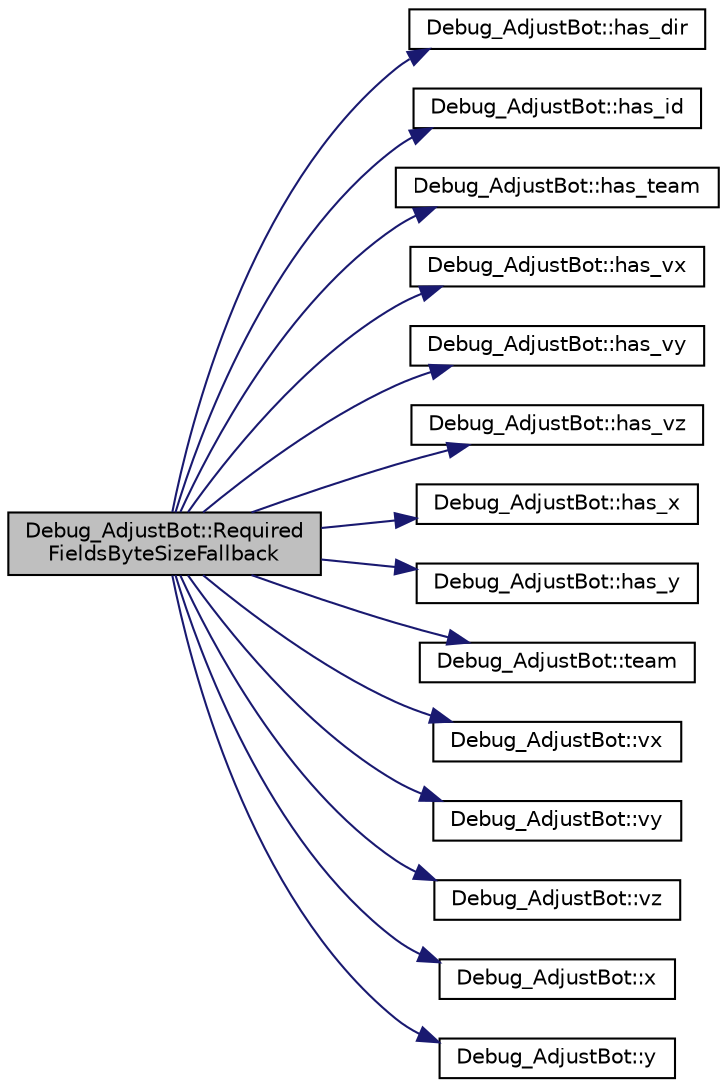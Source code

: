 digraph "Debug_AdjustBot::RequiredFieldsByteSizeFallback"
{
 // INTERACTIVE_SVG=YES
  edge [fontname="Helvetica",fontsize="10",labelfontname="Helvetica",labelfontsize="10"];
  node [fontname="Helvetica",fontsize="10",shape=record];
  rankdir="LR";
  Node1 [label="Debug_AdjustBot::Required\lFieldsByteSizeFallback",height=0.2,width=0.4,color="black", fillcolor="grey75", style="filled", fontcolor="black"];
  Node1 -> Node2 [color="midnightblue",fontsize="10",style="solid",fontname="Helvetica"];
  Node2 [label="Debug_AdjustBot::has_dir",height=0.2,width=0.4,color="black", fillcolor="white", style="filled",URL="$de/dd5/class_debug___adjust_bot.html#a56588fbc4d57aa4d812e4241efd72501"];
  Node1 -> Node3 [color="midnightblue",fontsize="10",style="solid",fontname="Helvetica"];
  Node3 [label="Debug_AdjustBot::has_id",height=0.2,width=0.4,color="black", fillcolor="white", style="filled",URL="$de/dd5/class_debug___adjust_bot.html#a82f4a15ed5bd6f562525470e24b0cf14"];
  Node1 -> Node4 [color="midnightblue",fontsize="10",style="solid",fontname="Helvetica"];
  Node4 [label="Debug_AdjustBot::has_team",height=0.2,width=0.4,color="black", fillcolor="white", style="filled",URL="$de/dd5/class_debug___adjust_bot.html#a583b7c7b4cad131013ba0574df427c85"];
  Node1 -> Node5 [color="midnightblue",fontsize="10",style="solid",fontname="Helvetica"];
  Node5 [label="Debug_AdjustBot::has_vx",height=0.2,width=0.4,color="black", fillcolor="white", style="filled",URL="$de/dd5/class_debug___adjust_bot.html#ac8f9cb3988c2fdd695962d9312cf63fc"];
  Node1 -> Node6 [color="midnightblue",fontsize="10",style="solid",fontname="Helvetica"];
  Node6 [label="Debug_AdjustBot::has_vy",height=0.2,width=0.4,color="black", fillcolor="white", style="filled",URL="$de/dd5/class_debug___adjust_bot.html#a8852b82a9cfe4f36ab08f325a7626e7f"];
  Node1 -> Node7 [color="midnightblue",fontsize="10",style="solid",fontname="Helvetica"];
  Node7 [label="Debug_AdjustBot::has_vz",height=0.2,width=0.4,color="black", fillcolor="white", style="filled",URL="$de/dd5/class_debug___adjust_bot.html#af087c275569d23f47f040ac08b2d3814"];
  Node1 -> Node8 [color="midnightblue",fontsize="10",style="solid",fontname="Helvetica"];
  Node8 [label="Debug_AdjustBot::has_x",height=0.2,width=0.4,color="black", fillcolor="white", style="filled",URL="$de/dd5/class_debug___adjust_bot.html#ac2f0cb0974035fef9f01eb771fd93c9f"];
  Node1 -> Node9 [color="midnightblue",fontsize="10",style="solid",fontname="Helvetica"];
  Node9 [label="Debug_AdjustBot::has_y",height=0.2,width=0.4,color="black", fillcolor="white", style="filled",URL="$de/dd5/class_debug___adjust_bot.html#a7ea9e204b2e01a097956c5064712e7e7"];
  Node1 -> Node10 [color="midnightblue",fontsize="10",style="solid",fontname="Helvetica"];
  Node10 [label="Debug_AdjustBot::team",height=0.2,width=0.4,color="black", fillcolor="white", style="filled",URL="$de/dd5/class_debug___adjust_bot.html#a9c597339524fe792a3527c00e3070ea6"];
  Node1 -> Node11 [color="midnightblue",fontsize="10",style="solid",fontname="Helvetica"];
  Node11 [label="Debug_AdjustBot::vx",height=0.2,width=0.4,color="black", fillcolor="white", style="filled",URL="$de/dd5/class_debug___adjust_bot.html#af98a21758cee194ca2799bc369c2f9d2"];
  Node1 -> Node12 [color="midnightblue",fontsize="10",style="solid",fontname="Helvetica"];
  Node12 [label="Debug_AdjustBot::vy",height=0.2,width=0.4,color="black", fillcolor="white", style="filled",URL="$de/dd5/class_debug___adjust_bot.html#a5db284f8f278d5f5370c25a4151453b3"];
  Node1 -> Node13 [color="midnightblue",fontsize="10",style="solid",fontname="Helvetica"];
  Node13 [label="Debug_AdjustBot::vz",height=0.2,width=0.4,color="black", fillcolor="white", style="filled",URL="$de/dd5/class_debug___adjust_bot.html#a969c27142e314c2e003c444fabf006ff"];
  Node1 -> Node14 [color="midnightblue",fontsize="10",style="solid",fontname="Helvetica"];
  Node14 [label="Debug_AdjustBot::x",height=0.2,width=0.4,color="black", fillcolor="white", style="filled",URL="$de/dd5/class_debug___adjust_bot.html#aec045861cdf3b0ce16bd9133fe10e83e"];
  Node1 -> Node15 [color="midnightblue",fontsize="10",style="solid",fontname="Helvetica"];
  Node15 [label="Debug_AdjustBot::y",height=0.2,width=0.4,color="black", fillcolor="white", style="filled",URL="$de/dd5/class_debug___adjust_bot.html#a625168477412f2921ea84ab635bc2973"];
}
